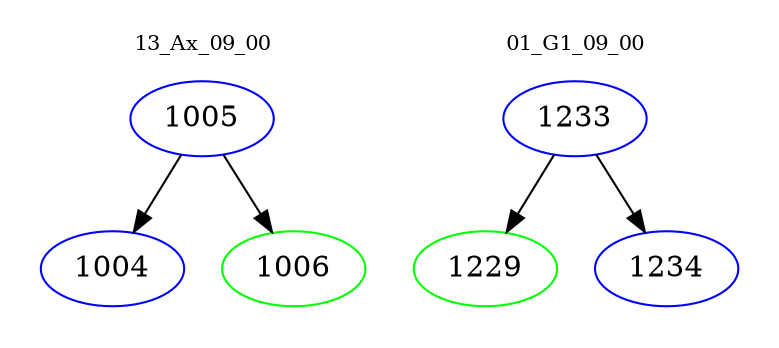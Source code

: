 digraph{
subgraph cluster_0 {
color = white
label = "13_Ax_09_00";
fontsize=10;
T0_1005 [label="1005", color="blue"]
T0_1005 -> T0_1004 [color="black"]
T0_1004 [label="1004", color="blue"]
T0_1005 -> T0_1006 [color="black"]
T0_1006 [label="1006", color="green"]
}
subgraph cluster_1 {
color = white
label = "01_G1_09_00";
fontsize=10;
T1_1233 [label="1233", color="blue"]
T1_1233 -> T1_1229 [color="black"]
T1_1229 [label="1229", color="green"]
T1_1233 -> T1_1234 [color="black"]
T1_1234 [label="1234", color="blue"]
}
}
